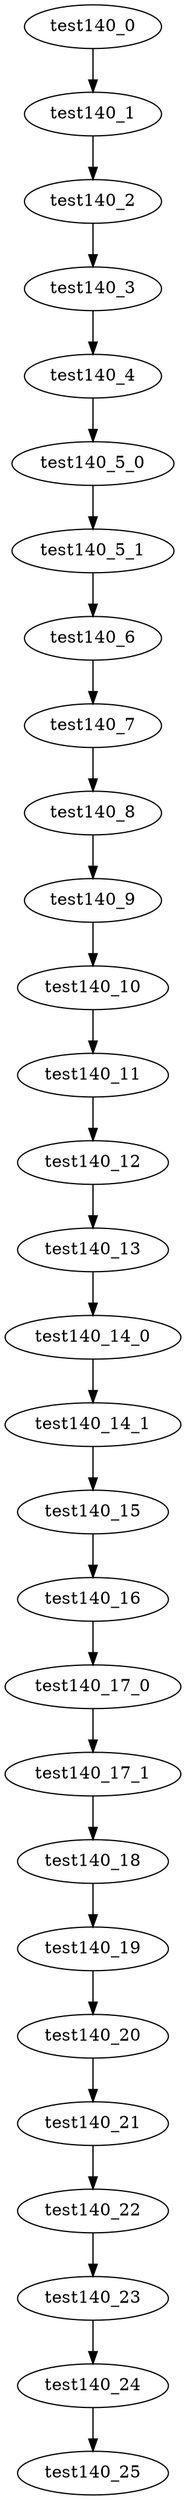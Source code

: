 digraph G {
test140_0->test140_1;
test140_1->test140_2;
test140_2->test140_3;
test140_3->test140_4;
test140_4->test140_5_0;
test140_5_0->test140_5_1;
test140_5_1->test140_6;
test140_6->test140_7;
test140_7->test140_8;
test140_8->test140_9;
test140_9->test140_10;
test140_10->test140_11;
test140_11->test140_12;
test140_12->test140_13;
test140_13->test140_14_0;
test140_14_0->test140_14_1;
test140_14_1->test140_15;
test140_15->test140_16;
test140_16->test140_17_0;
test140_17_0->test140_17_1;
test140_17_1->test140_18;
test140_18->test140_19;
test140_19->test140_20;
test140_20->test140_21;
test140_21->test140_22;
test140_22->test140_23;
test140_23->test140_24;
test140_24->test140_25;

}
